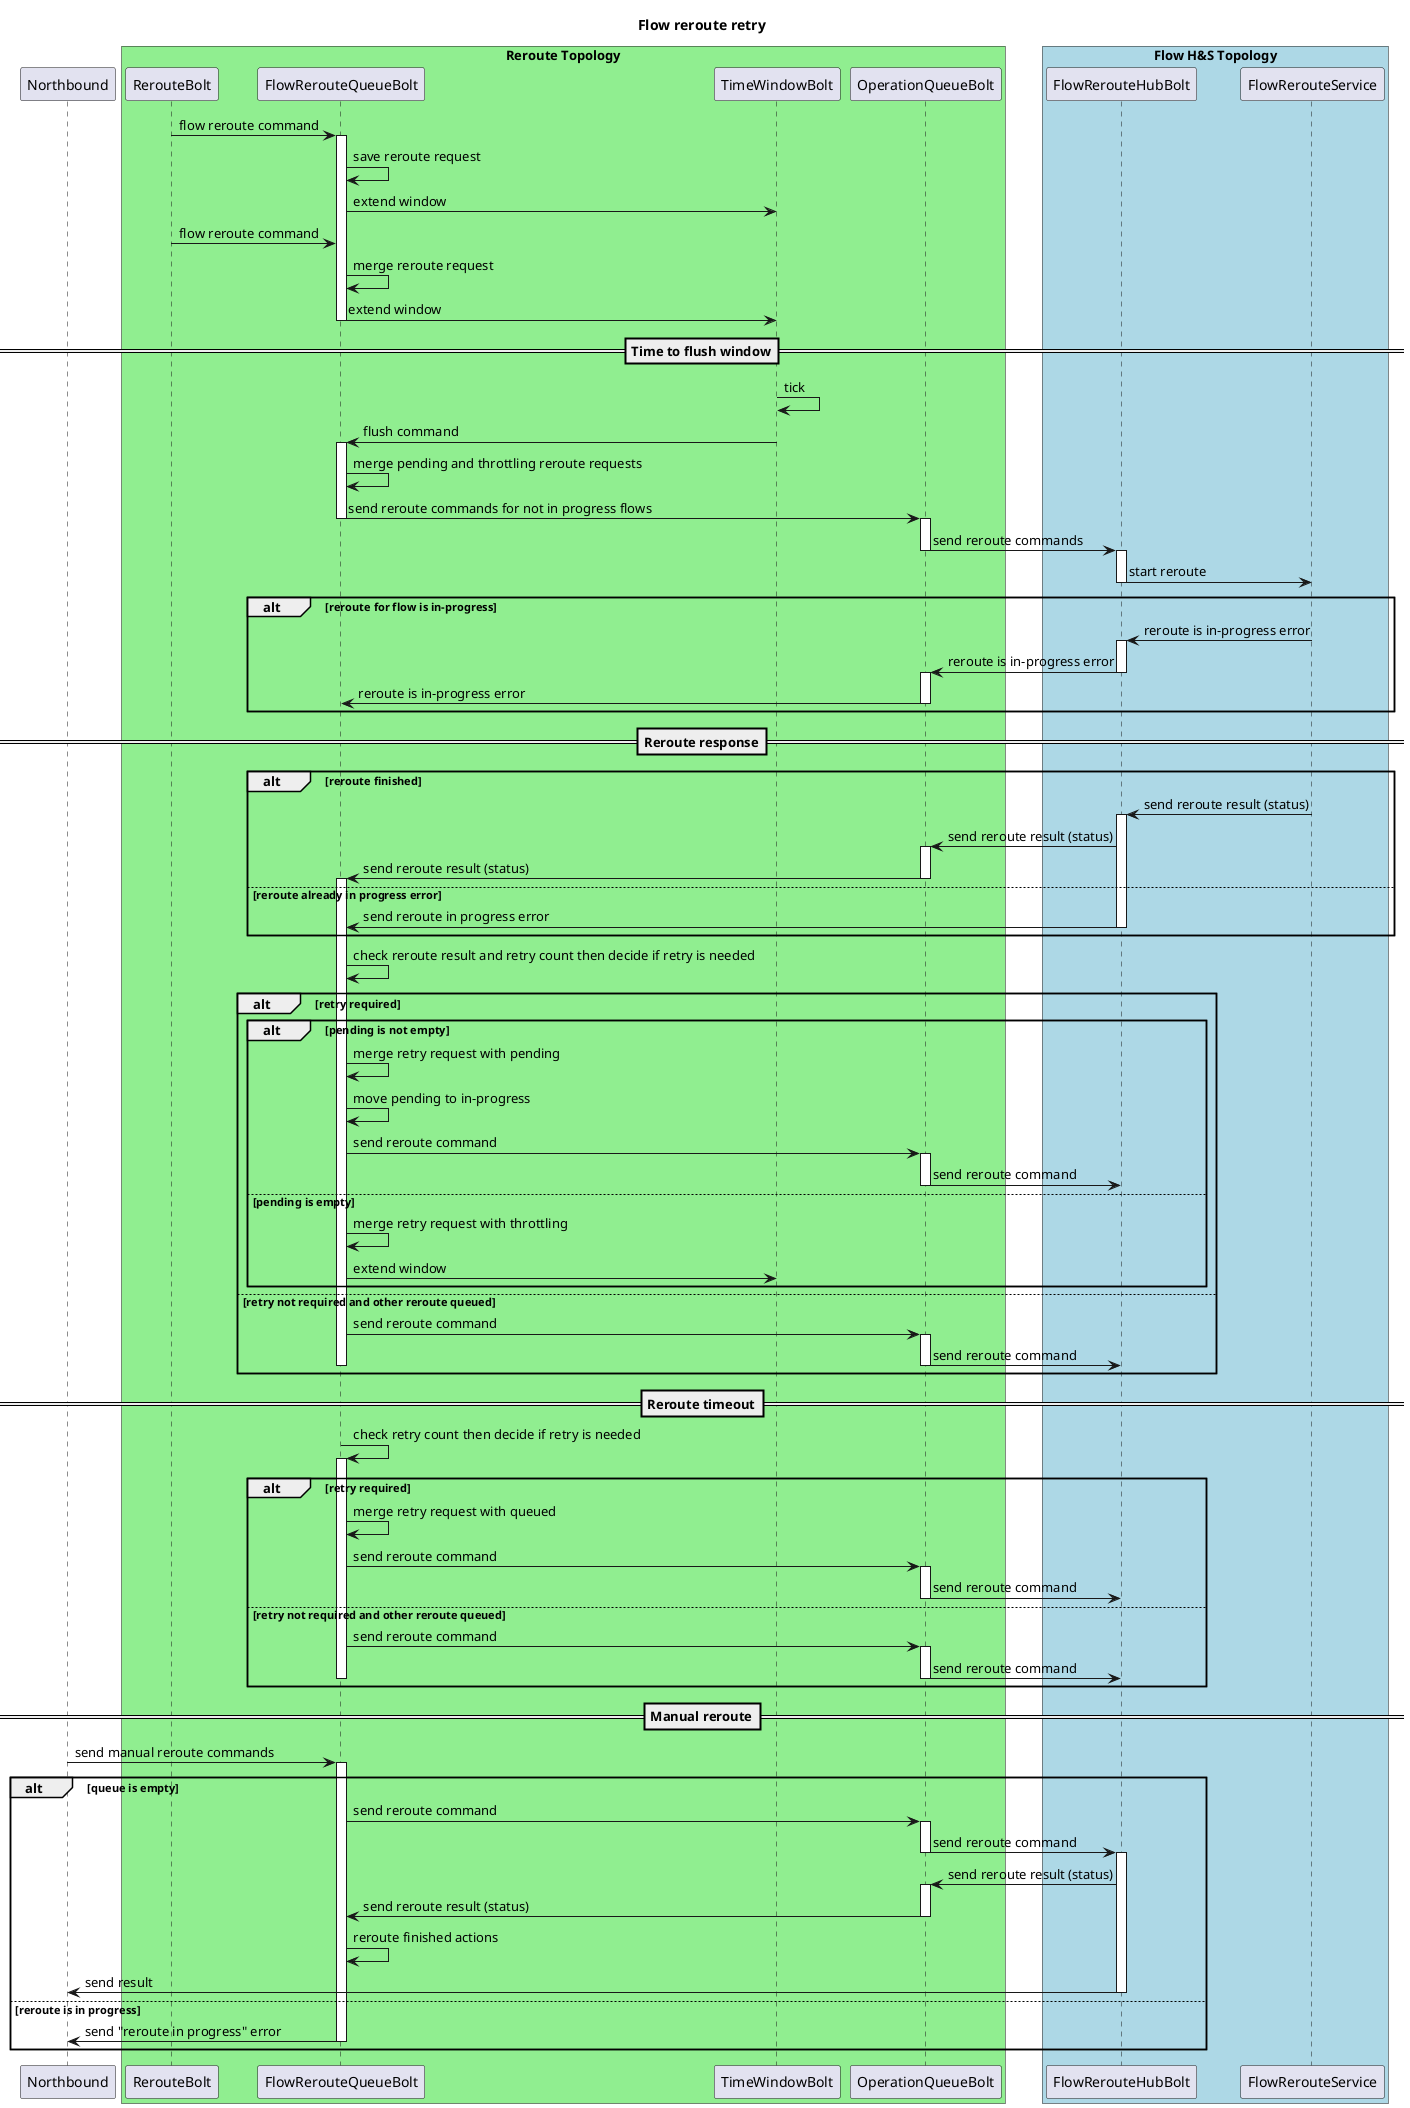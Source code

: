 @startuml
title Flow reroute retry

participant Northbound
box "Reroute Topology" #LightGreen
    participant RerouteBolt
    participant FlowRerouteQueueBolt
    participant TimeWindowBolt
    participant OperationQueueBolt
end box
box "Flow H&S Topology" #LightBlue
    participant FlowRerouteHubBolt
    participant FlowRerouteService
end box

    RerouteBolt -> FlowRerouteQueueBolt : flow reroute command

activate FlowRerouteQueueBolt
    FlowRerouteQueueBolt -> FlowRerouteQueueBolt : save reroute request
    FlowRerouteQueueBolt -> TimeWindowBolt : extend window
    RerouteBolt -> FlowRerouteQueueBolt : flow reroute command
    FlowRerouteQueueBolt -> FlowRerouteQueueBolt : merge reroute request
    FlowRerouteQueueBolt -> TimeWindowBolt : extend window
deactivate FlowRerouteQueueBolt

==Time to flush window==
    TimeWindowBolt -> TimeWindowBolt : tick
    TimeWindowBolt -> FlowRerouteQueueBolt : flush command
activate FlowRerouteQueueBolt
    FlowRerouteQueueBolt -> FlowRerouteQueueBolt : merge pending and throttling reroute requests
    FlowRerouteQueueBolt -> OperationQueueBolt : send reroute commands for not in progress flows
deactivate FlowRerouteQueueBolt
activate OperationQueueBolt
    OperationQueueBolt -> FlowRerouteHubBolt : send reroute commands
deactivate OperationQueueBolt

activate FlowRerouteHubBolt
    FlowRerouteHubBolt -> FlowRerouteService : start reroute
deactivate FlowRerouteHubBolt

alt reroute for flow is in-progress
    FlowRerouteService -> FlowRerouteHubBolt : reroute is in-progress error
    activate FlowRerouteHubBolt
    FlowRerouteHubBolt -> OperationQueueBolt : reroute is in-progress error
    deactivate FlowRerouteHubBolt
    activate OperationQueueBolt
    OperationQueueBolt -> FlowRerouteQueueBolt : reroute is in-progress error
    deactivate OperationQueueBolt
end

==Reroute response==
alt reroute finished
    FlowRerouteService -> FlowRerouteHubBolt : send reroute result (status)
    activate FlowRerouteHubBolt
    FlowRerouteHubBolt -> OperationQueueBolt : send reroute result (status)
    activate OperationQueueBolt
    OperationQueueBolt -> FlowRerouteQueueBolt : send reroute result (status)
    deactivate OperationQueueBolt
activate FlowRerouteQueueBolt
else reroute already in progress error
    FlowRerouteHubBolt -> FlowRerouteQueueBolt : send reroute in progress error
deactivate FlowRerouteHubBolt
end

FlowRerouteQueueBolt -> FlowRerouteQueueBolt : check reroute result and retry count then decide if retry is needed
alt retry required
    alt pending is not empty
        FlowRerouteQueueBolt -> FlowRerouteQueueBolt : merge retry request with pending
        FlowRerouteQueueBolt -> FlowRerouteQueueBolt : move pending to in-progress
        FlowRerouteQueueBolt -> OperationQueueBolt : send reroute command
        activate OperationQueueBolt
        OperationQueueBolt -> FlowRerouteHubBolt : send reroute command
        deactivate OperationQueueBolt
    else pending is empty
        FlowRerouteQueueBolt -> FlowRerouteQueueBolt : merge retry request with throttling
        FlowRerouteQueueBolt -> TimeWindowBolt : extend window
    end
else retry not required and other reroute queued
    FlowRerouteQueueBolt -> OperationQueueBolt : send reroute command
    activate OperationQueueBolt
    OperationQueueBolt -> FlowRerouteHubBolt : send reroute command
    deactivate OperationQueueBolt
deactivate FlowRerouteQueueBolt
end

==Reroute timeout==
    FlowRerouteQueueBolt -> FlowRerouteQueueBolt : check retry count then decide if retry is needed
activate FlowRerouteQueueBolt
alt retry required
    FlowRerouteQueueBolt -> FlowRerouteQueueBolt : merge retry request with queued
    FlowRerouteQueueBolt -> OperationQueueBolt : send reroute command
    activate OperationQueueBolt
    OperationQueueBolt -> FlowRerouteHubBolt : send reroute command
    deactivate OperationQueueBolt
else retry not required and other reroute queued
    FlowRerouteQueueBolt -> OperationQueueBolt : send reroute command
    activate OperationQueueBolt
    OperationQueueBolt -> FlowRerouteHubBolt : send reroute command
    deactivate OperationQueueBolt
deactivate FlowRerouteQueueBolt
end

==Manual reroute==
    Northbound -> FlowRerouteQueueBolt : send manual reroute commands
activate FlowRerouteQueueBolt
alt queue is empty
    FlowRerouteQueueBolt -> OperationQueueBolt : send reroute command
    activate OperationQueueBolt
    OperationQueueBolt -> FlowRerouteHubBolt : send reroute command
    deactivate OperationQueueBolt
activate FlowRerouteHubBolt
    FlowRerouteHubBolt -> OperationQueueBolt : send reroute result (status)
    activate OperationQueueBolt
    OperationQueueBolt -> FlowRerouteQueueBolt : send reroute result (status)
    deactivate OperationQueueBolt
    FlowRerouteQueueBolt -> FlowRerouteQueueBolt : reroute finished actions
    FlowRerouteHubBolt -> Northbound : send result
deactivate FlowRerouteHubBolt
else reroute is in progress
    FlowRerouteQueueBolt -> Northbound : send "reroute in progress" error
deactivate FlowRerouteQueueBolt
end

@enduml
